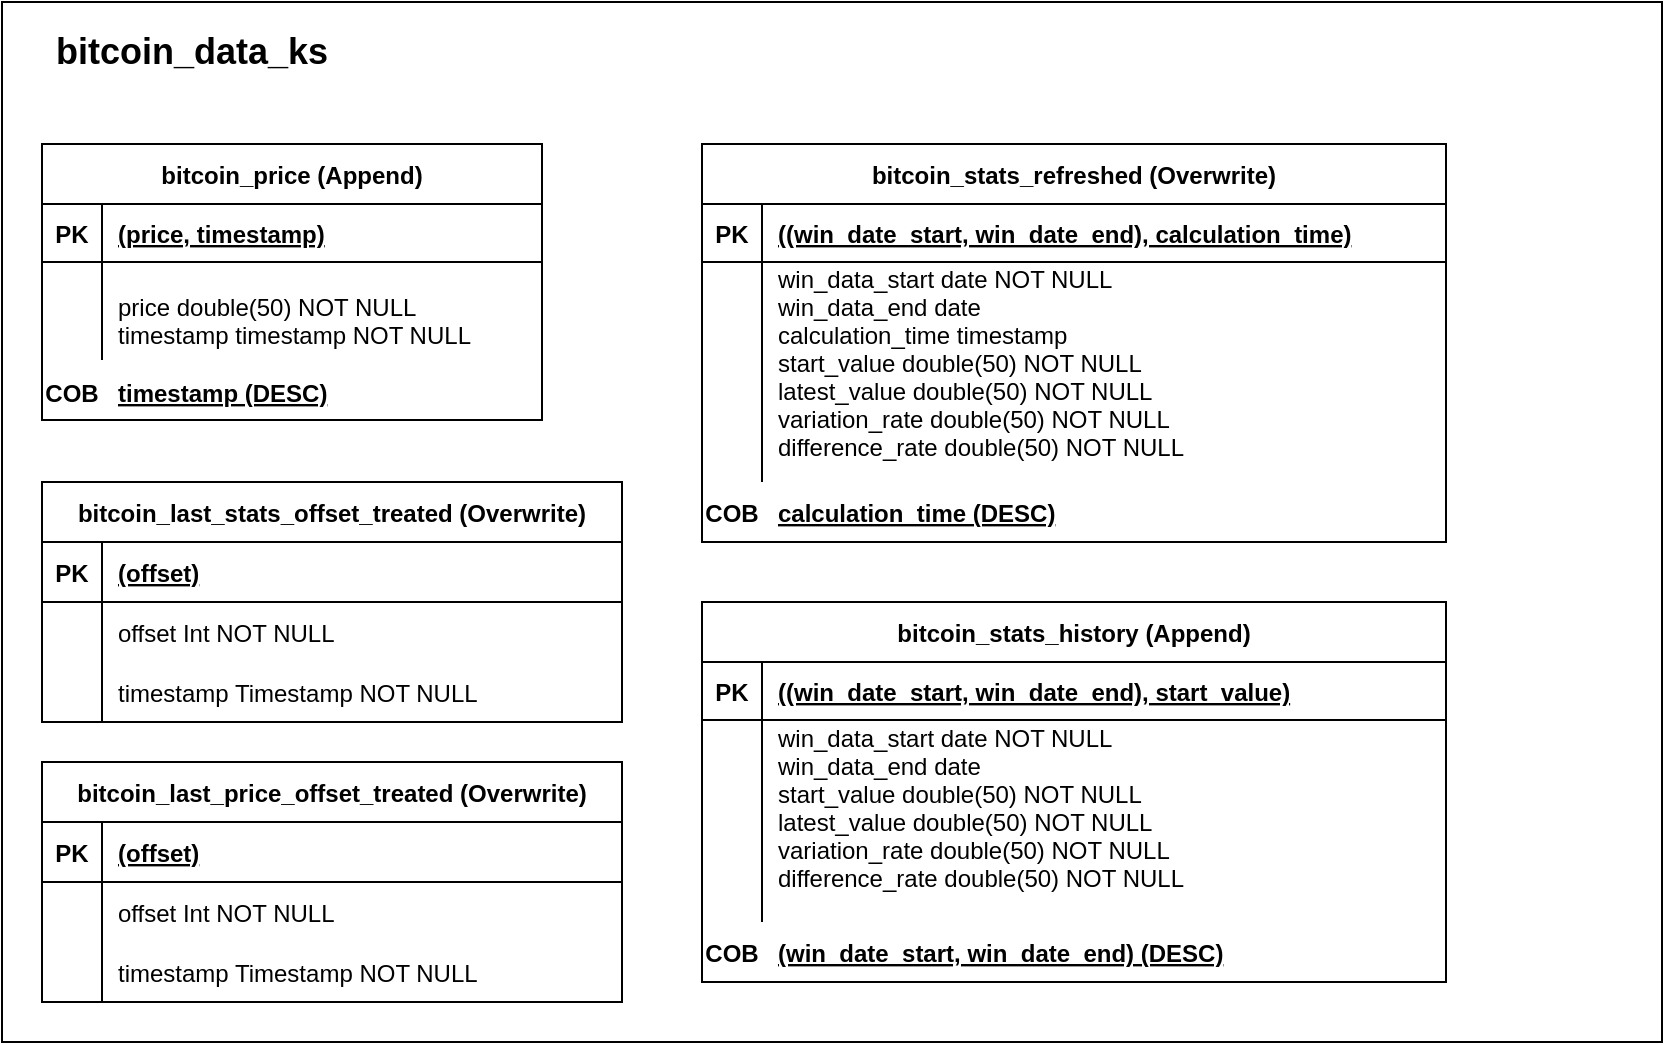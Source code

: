 <mxfile version="21.2.1" type="device">
  <diagram id="R2lEEEUBdFMjLlhIrx00" name="Page-1">
    <mxGraphModel dx="1434" dy="795" grid="1" gridSize="10" guides="1" tooltips="1" connect="1" arrows="1" fold="1" page="1" pageScale="1" pageWidth="850" pageHeight="1100" background="none" math="0" shadow="0" extFonts="Permanent Marker^https://fonts.googleapis.com/css?family=Permanent+Marker">
      <root>
        <mxCell id="0" />
        <mxCell id="1" parent="0" />
        <mxCell id="Z-qgNn72M0vHFDv110dq-1" value="" style="whiteSpace=wrap;html=1;" vertex="1" parent="1">
          <mxGeometry x="90" y="90" width="830" height="520" as="geometry" />
        </mxCell>
        <mxCell id="C-vyLk0tnHw3VtMMgP7b-23" value="bitcoin_price (Append)" style="shape=table;startSize=30;container=1;collapsible=1;childLayout=tableLayout;fixedRows=1;rowLines=0;fontStyle=1;align=center;resizeLast=1;" parent="1" vertex="1">
          <mxGeometry x="110" y="161" width="250" height="138" as="geometry" />
        </mxCell>
        <mxCell id="C-vyLk0tnHw3VtMMgP7b-24" value="" style="shape=partialRectangle;collapsible=0;dropTarget=0;pointerEvents=0;fillColor=none;points=[[0,0.5],[1,0.5]];portConstraint=eastwest;top=0;left=0;right=0;bottom=1;" parent="C-vyLk0tnHw3VtMMgP7b-23" vertex="1">
          <mxGeometry y="30" width="250" height="29" as="geometry" />
        </mxCell>
        <mxCell id="C-vyLk0tnHw3VtMMgP7b-25" value="PK" style="shape=partialRectangle;overflow=hidden;connectable=0;fillColor=none;top=0;left=0;bottom=0;right=0;fontStyle=1;" parent="C-vyLk0tnHw3VtMMgP7b-24" vertex="1">
          <mxGeometry width="30" height="29" as="geometry">
            <mxRectangle width="30" height="29" as="alternateBounds" />
          </mxGeometry>
        </mxCell>
        <mxCell id="C-vyLk0tnHw3VtMMgP7b-26" value="(price, timestamp)" style="shape=partialRectangle;overflow=hidden;connectable=0;fillColor=none;top=0;left=0;bottom=0;right=0;align=left;spacingLeft=6;fontStyle=5;" parent="C-vyLk0tnHw3VtMMgP7b-24" vertex="1">
          <mxGeometry x="30" width="220" height="29" as="geometry">
            <mxRectangle width="220" height="29" as="alternateBounds" />
          </mxGeometry>
        </mxCell>
        <mxCell id="C-vyLk0tnHw3VtMMgP7b-27" value="" style="shape=partialRectangle;collapsible=0;dropTarget=0;pointerEvents=0;fillColor=none;points=[[0,0.5],[1,0.5]];portConstraint=eastwest;top=0;left=0;right=0;bottom=0;" parent="C-vyLk0tnHw3VtMMgP7b-23" vertex="1">
          <mxGeometry y="59" width="250" height="49" as="geometry" />
        </mxCell>
        <mxCell id="C-vyLk0tnHw3VtMMgP7b-28" value="" style="shape=partialRectangle;overflow=hidden;connectable=0;fillColor=none;top=0;left=0;bottom=0;right=0;" parent="C-vyLk0tnHw3VtMMgP7b-27" vertex="1">
          <mxGeometry width="30" height="49" as="geometry">
            <mxRectangle width="30" height="49" as="alternateBounds" />
          </mxGeometry>
        </mxCell>
        <mxCell id="C-vyLk0tnHw3VtMMgP7b-29" value="&#xa;price double(50) NOT NULL&#xa;timestamp timestamp NOT NULL&#xa;" style="shape=partialRectangle;overflow=hidden;connectable=0;fillColor=none;top=0;left=0;bottom=0;right=0;align=left;spacingLeft=6;" parent="C-vyLk0tnHw3VtMMgP7b-27" vertex="1">
          <mxGeometry x="30" width="220" height="49" as="geometry">
            <mxRectangle width="220" height="49" as="alternateBounds" />
          </mxGeometry>
        </mxCell>
        <mxCell id="Z-qgNn72M0vHFDv110dq-2" value="&lt;font style=&quot;font-size: 18px;&quot;&gt;&lt;b&gt;bitcoin_data_ks&lt;/b&gt;&lt;/font&gt;" style="text;html=1;strokeColor=none;fillColor=none;align=center;verticalAlign=middle;whiteSpace=wrap;rounded=0;" vertex="1" parent="1">
          <mxGeometry x="120" y="100" width="130" height="30" as="geometry" />
        </mxCell>
        <mxCell id="Z-qgNn72M0vHFDv110dq-13" value="bitcoin_last_stats_offset_treated (Overwrite)" style="shape=table;startSize=30;container=1;collapsible=1;childLayout=tableLayout;fixedRows=1;rowLines=0;fontStyle=1;align=center;resizeLast=1;" vertex="1" parent="1">
          <mxGeometry x="110" y="330" width="290" height="120" as="geometry" />
        </mxCell>
        <mxCell id="Z-qgNn72M0vHFDv110dq-14" value="" style="shape=partialRectangle;collapsible=0;dropTarget=0;pointerEvents=0;fillColor=none;points=[[0,0.5],[1,0.5]];portConstraint=eastwest;top=0;left=0;right=0;bottom=1;" vertex="1" parent="Z-qgNn72M0vHFDv110dq-13">
          <mxGeometry y="30" width="290" height="30" as="geometry" />
        </mxCell>
        <mxCell id="Z-qgNn72M0vHFDv110dq-15" value="PK" style="shape=partialRectangle;overflow=hidden;connectable=0;fillColor=none;top=0;left=0;bottom=0;right=0;fontStyle=1;" vertex="1" parent="Z-qgNn72M0vHFDv110dq-14">
          <mxGeometry width="30" height="30" as="geometry">
            <mxRectangle width="30" height="30" as="alternateBounds" />
          </mxGeometry>
        </mxCell>
        <mxCell id="Z-qgNn72M0vHFDv110dq-16" value="(offset)  " style="shape=partialRectangle;overflow=hidden;connectable=0;fillColor=none;top=0;left=0;bottom=0;right=0;align=left;spacingLeft=6;fontStyle=5;" vertex="1" parent="Z-qgNn72M0vHFDv110dq-14">
          <mxGeometry x="30" width="260" height="30" as="geometry">
            <mxRectangle width="260" height="30" as="alternateBounds" />
          </mxGeometry>
        </mxCell>
        <mxCell id="Z-qgNn72M0vHFDv110dq-17" value="" style="shape=partialRectangle;collapsible=0;dropTarget=0;pointerEvents=0;fillColor=none;points=[[0,0.5],[1,0.5]];portConstraint=eastwest;top=0;left=0;right=0;bottom=0;" vertex="1" parent="Z-qgNn72M0vHFDv110dq-13">
          <mxGeometry y="60" width="290" height="30" as="geometry" />
        </mxCell>
        <mxCell id="Z-qgNn72M0vHFDv110dq-18" value="" style="shape=partialRectangle;overflow=hidden;connectable=0;fillColor=none;top=0;left=0;bottom=0;right=0;" vertex="1" parent="Z-qgNn72M0vHFDv110dq-17">
          <mxGeometry width="30" height="30" as="geometry">
            <mxRectangle width="30" height="30" as="alternateBounds" />
          </mxGeometry>
        </mxCell>
        <mxCell id="Z-qgNn72M0vHFDv110dq-19" value="offset Int NOT NULL" style="shape=partialRectangle;overflow=hidden;connectable=0;fillColor=none;top=0;left=0;bottom=0;right=0;align=left;spacingLeft=6;" vertex="1" parent="Z-qgNn72M0vHFDv110dq-17">
          <mxGeometry x="30" width="260" height="30" as="geometry">
            <mxRectangle width="260" height="30" as="alternateBounds" />
          </mxGeometry>
        </mxCell>
        <mxCell id="Z-qgNn72M0vHFDv110dq-20" value="" style="shape=partialRectangle;collapsible=0;dropTarget=0;pointerEvents=0;fillColor=none;points=[[0,0.5],[1,0.5]];portConstraint=eastwest;top=0;left=0;right=0;bottom=0;" vertex="1" parent="Z-qgNn72M0vHFDv110dq-13">
          <mxGeometry y="90" width="290" height="30" as="geometry" />
        </mxCell>
        <mxCell id="Z-qgNn72M0vHFDv110dq-21" value="" style="shape=partialRectangle;overflow=hidden;connectable=0;fillColor=none;top=0;left=0;bottom=0;right=0;" vertex="1" parent="Z-qgNn72M0vHFDv110dq-20">
          <mxGeometry width="30" height="30" as="geometry">
            <mxRectangle width="30" height="30" as="alternateBounds" />
          </mxGeometry>
        </mxCell>
        <mxCell id="Z-qgNn72M0vHFDv110dq-22" value="timestamp Timestamp NOT NULL" style="shape=partialRectangle;overflow=hidden;connectable=0;fillColor=none;top=0;left=0;bottom=0;right=0;align=left;spacingLeft=6;" vertex="1" parent="Z-qgNn72M0vHFDv110dq-20">
          <mxGeometry x="30" width="260" height="30" as="geometry">
            <mxRectangle width="260" height="30" as="alternateBounds" />
          </mxGeometry>
        </mxCell>
        <mxCell id="Z-qgNn72M0vHFDv110dq-23" value="COB" style="shape=partialRectangle;overflow=hidden;connectable=0;fillColor=none;top=0;left=0;bottom=0;right=0;fontStyle=1;strokeColor=#000000;" vertex="1" parent="1">
          <mxGeometry x="110" y="270" width="30" height="30" as="geometry">
            <mxRectangle width="30" height="30" as="alternateBounds" />
          </mxGeometry>
        </mxCell>
        <mxCell id="Z-qgNn72M0vHFDv110dq-24" value="timestamp (DESC)" style="shape=partialRectangle;overflow=hidden;connectable=0;fillColor=none;top=0;left=0;bottom=0;right=0;align=left;spacingLeft=6;fontStyle=5;strokeColor=#000000;" vertex="1" parent="1">
          <mxGeometry x="140" y="270" width="220" height="30" as="geometry">
            <mxRectangle width="220" height="30" as="alternateBounds" />
          </mxGeometry>
        </mxCell>
        <mxCell id="Z-qgNn72M0vHFDv110dq-43" value="bitcoin_stats_refreshed (Overwrite)" style="shape=table;startSize=30;container=1;collapsible=1;childLayout=tableLayout;fixedRows=1;rowLines=0;fontStyle=1;align=center;resizeLast=1;" vertex="1" parent="1">
          <mxGeometry x="440" y="161" width="372" height="199" as="geometry" />
        </mxCell>
        <mxCell id="Z-qgNn72M0vHFDv110dq-44" value="" style="shape=partialRectangle;collapsible=0;dropTarget=0;pointerEvents=0;fillColor=none;points=[[0,0.5],[1,0.5]];portConstraint=eastwest;top=0;left=0;right=0;bottom=1;" vertex="1" parent="Z-qgNn72M0vHFDv110dq-43">
          <mxGeometry y="30" width="372" height="29" as="geometry" />
        </mxCell>
        <mxCell id="Z-qgNn72M0vHFDv110dq-45" value="PK" style="shape=partialRectangle;overflow=hidden;connectable=0;fillColor=none;top=0;left=0;bottom=0;right=0;fontStyle=1;" vertex="1" parent="Z-qgNn72M0vHFDv110dq-44">
          <mxGeometry width="30" height="29" as="geometry">
            <mxRectangle width="30" height="29" as="alternateBounds" />
          </mxGeometry>
        </mxCell>
        <mxCell id="Z-qgNn72M0vHFDv110dq-46" value="((win_date_start, win_date_end), calculation_time)" style="shape=partialRectangle;overflow=hidden;connectable=0;fillColor=none;top=0;left=0;bottom=0;right=0;align=left;spacingLeft=6;fontStyle=5;" vertex="1" parent="Z-qgNn72M0vHFDv110dq-44">
          <mxGeometry x="30" width="342" height="29" as="geometry">
            <mxRectangle width="342" height="29" as="alternateBounds" />
          </mxGeometry>
        </mxCell>
        <mxCell id="Z-qgNn72M0vHFDv110dq-47" value="" style="shape=partialRectangle;collapsible=0;dropTarget=0;pointerEvents=0;fillColor=none;points=[[0,0.5],[1,0.5]];portConstraint=eastwest;top=0;left=0;right=0;bottom=0;" vertex="1" parent="Z-qgNn72M0vHFDv110dq-43">
          <mxGeometry y="59" width="372" height="110" as="geometry" />
        </mxCell>
        <mxCell id="Z-qgNn72M0vHFDv110dq-48" value="" style="shape=partialRectangle;overflow=hidden;connectable=0;fillColor=none;top=0;left=0;bottom=0;right=0;" vertex="1" parent="Z-qgNn72M0vHFDv110dq-47">
          <mxGeometry width="30" height="110" as="geometry">
            <mxRectangle width="30" height="110" as="alternateBounds" />
          </mxGeometry>
        </mxCell>
        <mxCell id="Z-qgNn72M0vHFDv110dq-49" value="win_data_start date NOT NULL&#xa;win_data_end date&#xa;calculation_time timestamp&#xa;start_value double(50) NOT NULL&#xa;latest_value double(50) NOT NULL&#xa;variation_rate double(50) NOT NULL&#xa;difference_rate double(50) NOT NULL&#xa;" style="shape=partialRectangle;overflow=hidden;connectable=0;fillColor=none;top=0;left=0;bottom=0;right=0;align=left;spacingLeft=6;fontColor=#000000;" vertex="1" parent="Z-qgNn72M0vHFDv110dq-47">
          <mxGeometry x="30" width="342" height="110" as="geometry">
            <mxRectangle width="342" height="110" as="alternateBounds" />
          </mxGeometry>
        </mxCell>
        <mxCell id="Z-qgNn72M0vHFDv110dq-50" value="COB" style="shape=partialRectangle;overflow=hidden;connectable=0;fillColor=none;top=0;left=0;bottom=0;right=0;fontStyle=1;strokeColor=#000000;" vertex="1" parent="1">
          <mxGeometry x="440" y="330" width="30" height="30" as="geometry">
            <mxRectangle width="30" height="30" as="alternateBounds" />
          </mxGeometry>
        </mxCell>
        <mxCell id="Z-qgNn72M0vHFDv110dq-51" value="calculation_time (DESC)" style="shape=partialRectangle;overflow=hidden;connectable=0;fillColor=none;top=0;left=0;bottom=0;right=0;align=left;spacingLeft=6;fontStyle=5;strokeColor=#000000;" vertex="1" parent="1">
          <mxGeometry x="470" y="330" width="220" height="30" as="geometry">
            <mxRectangle width="220" height="30" as="alternateBounds" />
          </mxGeometry>
        </mxCell>
        <mxCell id="Z-qgNn72M0vHFDv110dq-53" value="bitcoin_stats_history (Append)" style="shape=table;startSize=30;container=1;collapsible=1;childLayout=tableLayout;fixedRows=1;rowLines=0;fontStyle=1;align=center;resizeLast=1;" vertex="1" parent="1">
          <mxGeometry x="440" y="390" width="372" height="190" as="geometry" />
        </mxCell>
        <mxCell id="Z-qgNn72M0vHFDv110dq-54" value="" style="shape=partialRectangle;collapsible=0;dropTarget=0;pointerEvents=0;fillColor=none;points=[[0,0.5],[1,0.5]];portConstraint=eastwest;top=0;left=0;right=0;bottom=1;" vertex="1" parent="Z-qgNn72M0vHFDv110dq-53">
          <mxGeometry y="30" width="372" height="29" as="geometry" />
        </mxCell>
        <mxCell id="Z-qgNn72M0vHFDv110dq-55" value="PK" style="shape=partialRectangle;overflow=hidden;connectable=0;fillColor=none;top=0;left=0;bottom=0;right=0;fontStyle=1;" vertex="1" parent="Z-qgNn72M0vHFDv110dq-54">
          <mxGeometry width="30" height="29" as="geometry">
            <mxRectangle width="30" height="29" as="alternateBounds" />
          </mxGeometry>
        </mxCell>
        <mxCell id="Z-qgNn72M0vHFDv110dq-56" value="((win_date_start, win_date_end), start_value)" style="shape=partialRectangle;overflow=hidden;connectable=0;fillColor=none;top=0;left=0;bottom=0;right=0;align=left;spacingLeft=6;fontStyle=5;" vertex="1" parent="Z-qgNn72M0vHFDv110dq-54">
          <mxGeometry x="30" width="342" height="29" as="geometry">
            <mxRectangle width="342" height="29" as="alternateBounds" />
          </mxGeometry>
        </mxCell>
        <mxCell id="Z-qgNn72M0vHFDv110dq-57" value="" style="shape=partialRectangle;collapsible=0;dropTarget=0;pointerEvents=0;fillColor=none;points=[[0,0.5],[1,0.5]];portConstraint=eastwest;top=0;left=0;right=0;bottom=0;" vertex="1" parent="Z-qgNn72M0vHFDv110dq-53">
          <mxGeometry y="59" width="372" height="101" as="geometry" />
        </mxCell>
        <mxCell id="Z-qgNn72M0vHFDv110dq-58" value="" style="shape=partialRectangle;overflow=hidden;connectable=0;fillColor=none;top=0;left=0;bottom=0;right=0;" vertex="1" parent="Z-qgNn72M0vHFDv110dq-57">
          <mxGeometry width="30" height="101" as="geometry">
            <mxRectangle width="30" height="101" as="alternateBounds" />
          </mxGeometry>
        </mxCell>
        <mxCell id="Z-qgNn72M0vHFDv110dq-59" value="win_data_start date NOT NULL&#xa;win_data_end date&#xa;start_value double(50) NOT NULL&#xa;latest_value double(50) NOT NULL&#xa;variation_rate double(50) NOT NULL&#xa;difference_rate double(50) NOT NULL&#xa;" style="shape=partialRectangle;overflow=hidden;connectable=0;fillColor=none;top=0;left=0;bottom=0;right=0;align=left;spacingLeft=6;fontColor=#000000;" vertex="1" parent="Z-qgNn72M0vHFDv110dq-57">
          <mxGeometry x="30" width="342" height="101" as="geometry">
            <mxRectangle width="342" height="101" as="alternateBounds" />
          </mxGeometry>
        </mxCell>
        <mxCell id="Z-qgNn72M0vHFDv110dq-60" value="COB" style="shape=partialRectangle;overflow=hidden;connectable=0;fillColor=none;top=0;left=0;bottom=0;right=0;fontStyle=1;strokeColor=#000000;" vertex="1" parent="1">
          <mxGeometry x="440" y="550" width="30" height="30" as="geometry">
            <mxRectangle width="30" height="30" as="alternateBounds" />
          </mxGeometry>
        </mxCell>
        <mxCell id="Z-qgNn72M0vHFDv110dq-61" value="(win_date_start, win_date_end) (DESC)" style="shape=partialRectangle;overflow=hidden;connectable=0;fillColor=none;top=0;left=0;bottom=0;right=0;align=left;spacingLeft=6;fontStyle=5;strokeColor=#000000;" vertex="1" parent="1">
          <mxGeometry x="470" y="550" width="269" height="30" as="geometry">
            <mxRectangle width="220" height="30" as="alternateBounds" />
          </mxGeometry>
        </mxCell>
        <mxCell id="Z-qgNn72M0vHFDv110dq-62" value="bitcoin_last_price_offset_treated (Overwrite)" style="shape=table;startSize=30;container=1;collapsible=1;childLayout=tableLayout;fixedRows=1;rowLines=0;fontStyle=1;align=center;resizeLast=1;" vertex="1" parent="1">
          <mxGeometry x="110" y="470" width="290" height="120" as="geometry" />
        </mxCell>
        <mxCell id="Z-qgNn72M0vHFDv110dq-63" value="" style="shape=partialRectangle;collapsible=0;dropTarget=0;pointerEvents=0;fillColor=none;points=[[0,0.5],[1,0.5]];portConstraint=eastwest;top=0;left=0;right=0;bottom=1;" vertex="1" parent="Z-qgNn72M0vHFDv110dq-62">
          <mxGeometry y="30" width="290" height="30" as="geometry" />
        </mxCell>
        <mxCell id="Z-qgNn72M0vHFDv110dq-64" value="PK" style="shape=partialRectangle;overflow=hidden;connectable=0;fillColor=none;top=0;left=0;bottom=0;right=0;fontStyle=1;" vertex="1" parent="Z-qgNn72M0vHFDv110dq-63">
          <mxGeometry width="30" height="30" as="geometry">
            <mxRectangle width="30" height="30" as="alternateBounds" />
          </mxGeometry>
        </mxCell>
        <mxCell id="Z-qgNn72M0vHFDv110dq-65" value="(offset)  " style="shape=partialRectangle;overflow=hidden;connectable=0;fillColor=none;top=0;left=0;bottom=0;right=0;align=left;spacingLeft=6;fontStyle=5;" vertex="1" parent="Z-qgNn72M0vHFDv110dq-63">
          <mxGeometry x="30" width="260" height="30" as="geometry">
            <mxRectangle width="260" height="30" as="alternateBounds" />
          </mxGeometry>
        </mxCell>
        <mxCell id="Z-qgNn72M0vHFDv110dq-66" value="" style="shape=partialRectangle;collapsible=0;dropTarget=0;pointerEvents=0;fillColor=none;points=[[0,0.5],[1,0.5]];portConstraint=eastwest;top=0;left=0;right=0;bottom=0;" vertex="1" parent="Z-qgNn72M0vHFDv110dq-62">
          <mxGeometry y="60" width="290" height="30" as="geometry" />
        </mxCell>
        <mxCell id="Z-qgNn72M0vHFDv110dq-67" value="" style="shape=partialRectangle;overflow=hidden;connectable=0;fillColor=none;top=0;left=0;bottom=0;right=0;" vertex="1" parent="Z-qgNn72M0vHFDv110dq-66">
          <mxGeometry width="30" height="30" as="geometry">
            <mxRectangle width="30" height="30" as="alternateBounds" />
          </mxGeometry>
        </mxCell>
        <mxCell id="Z-qgNn72M0vHFDv110dq-68" value="offset Int NOT NULL" style="shape=partialRectangle;overflow=hidden;connectable=0;fillColor=none;top=0;left=0;bottom=0;right=0;align=left;spacingLeft=6;" vertex="1" parent="Z-qgNn72M0vHFDv110dq-66">
          <mxGeometry x="30" width="260" height="30" as="geometry">
            <mxRectangle width="260" height="30" as="alternateBounds" />
          </mxGeometry>
        </mxCell>
        <mxCell id="Z-qgNn72M0vHFDv110dq-69" value="" style="shape=partialRectangle;collapsible=0;dropTarget=0;pointerEvents=0;fillColor=none;points=[[0,0.5],[1,0.5]];portConstraint=eastwest;top=0;left=0;right=0;bottom=0;" vertex="1" parent="Z-qgNn72M0vHFDv110dq-62">
          <mxGeometry y="90" width="290" height="30" as="geometry" />
        </mxCell>
        <mxCell id="Z-qgNn72M0vHFDv110dq-70" value="" style="shape=partialRectangle;overflow=hidden;connectable=0;fillColor=none;top=0;left=0;bottom=0;right=0;" vertex="1" parent="Z-qgNn72M0vHFDv110dq-69">
          <mxGeometry width="30" height="30" as="geometry">
            <mxRectangle width="30" height="30" as="alternateBounds" />
          </mxGeometry>
        </mxCell>
        <mxCell id="Z-qgNn72M0vHFDv110dq-71" value="timestamp Timestamp NOT NULL" style="shape=partialRectangle;overflow=hidden;connectable=0;fillColor=none;top=0;left=0;bottom=0;right=0;align=left;spacingLeft=6;" vertex="1" parent="Z-qgNn72M0vHFDv110dq-69">
          <mxGeometry x="30" width="260" height="30" as="geometry">
            <mxRectangle width="260" height="30" as="alternateBounds" />
          </mxGeometry>
        </mxCell>
      </root>
    </mxGraphModel>
  </diagram>
</mxfile>
